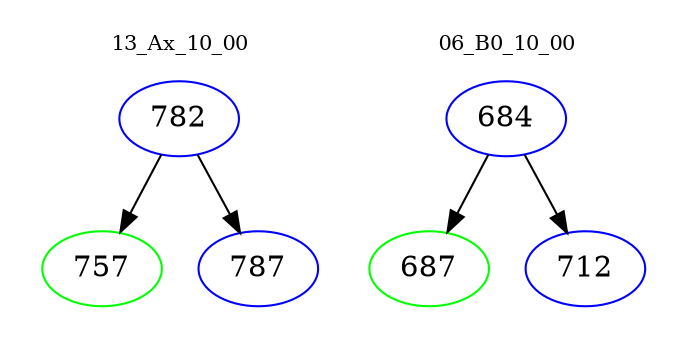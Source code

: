 digraph{
subgraph cluster_0 {
color = white
label = "13_Ax_10_00";
fontsize=10;
T0_782 [label="782", color="blue"]
T0_782 -> T0_757 [color="black"]
T0_757 [label="757", color="green"]
T0_782 -> T0_787 [color="black"]
T0_787 [label="787", color="blue"]
}
subgraph cluster_1 {
color = white
label = "06_B0_10_00";
fontsize=10;
T1_684 [label="684", color="blue"]
T1_684 -> T1_687 [color="black"]
T1_687 [label="687", color="green"]
T1_684 -> T1_712 [color="black"]
T1_712 [label="712", color="blue"]
}
}
